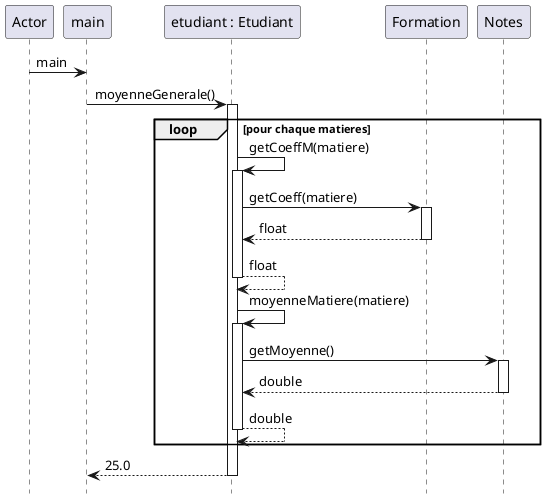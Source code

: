 @startuml
hide footbox
participant Actor
participant main
participant "etudiant : Etudiant" as Etudiant
participant Formation
participant Notes

Actor -> main : main
main -> Etudiant : moyenneGenerale()
activate Etudiant

loop pour chaque matieres

Etudiant -> Etudiant : getCoeffM(matiere)
activate Etudiant
Etudiant -> Formation : getCoeff(matiere)
activate Formation
Formation --> Etudiant :float
deactivate Formation
Etudiant --> Etudiant : float
deactivate Etudiant
Etudiant -> Etudiant : moyenneMatiere(matiere)
activate Etudiant
Etudiant -> Notes : getMoyenne()
activate Notes
Notes --> Etudiant : double
deactivate Notes
Etudiant --> Etudiant : double
deactivate Etudiant

end loop

Etudiant --> main : 25.0
deactivate Etudiant
@enduml
